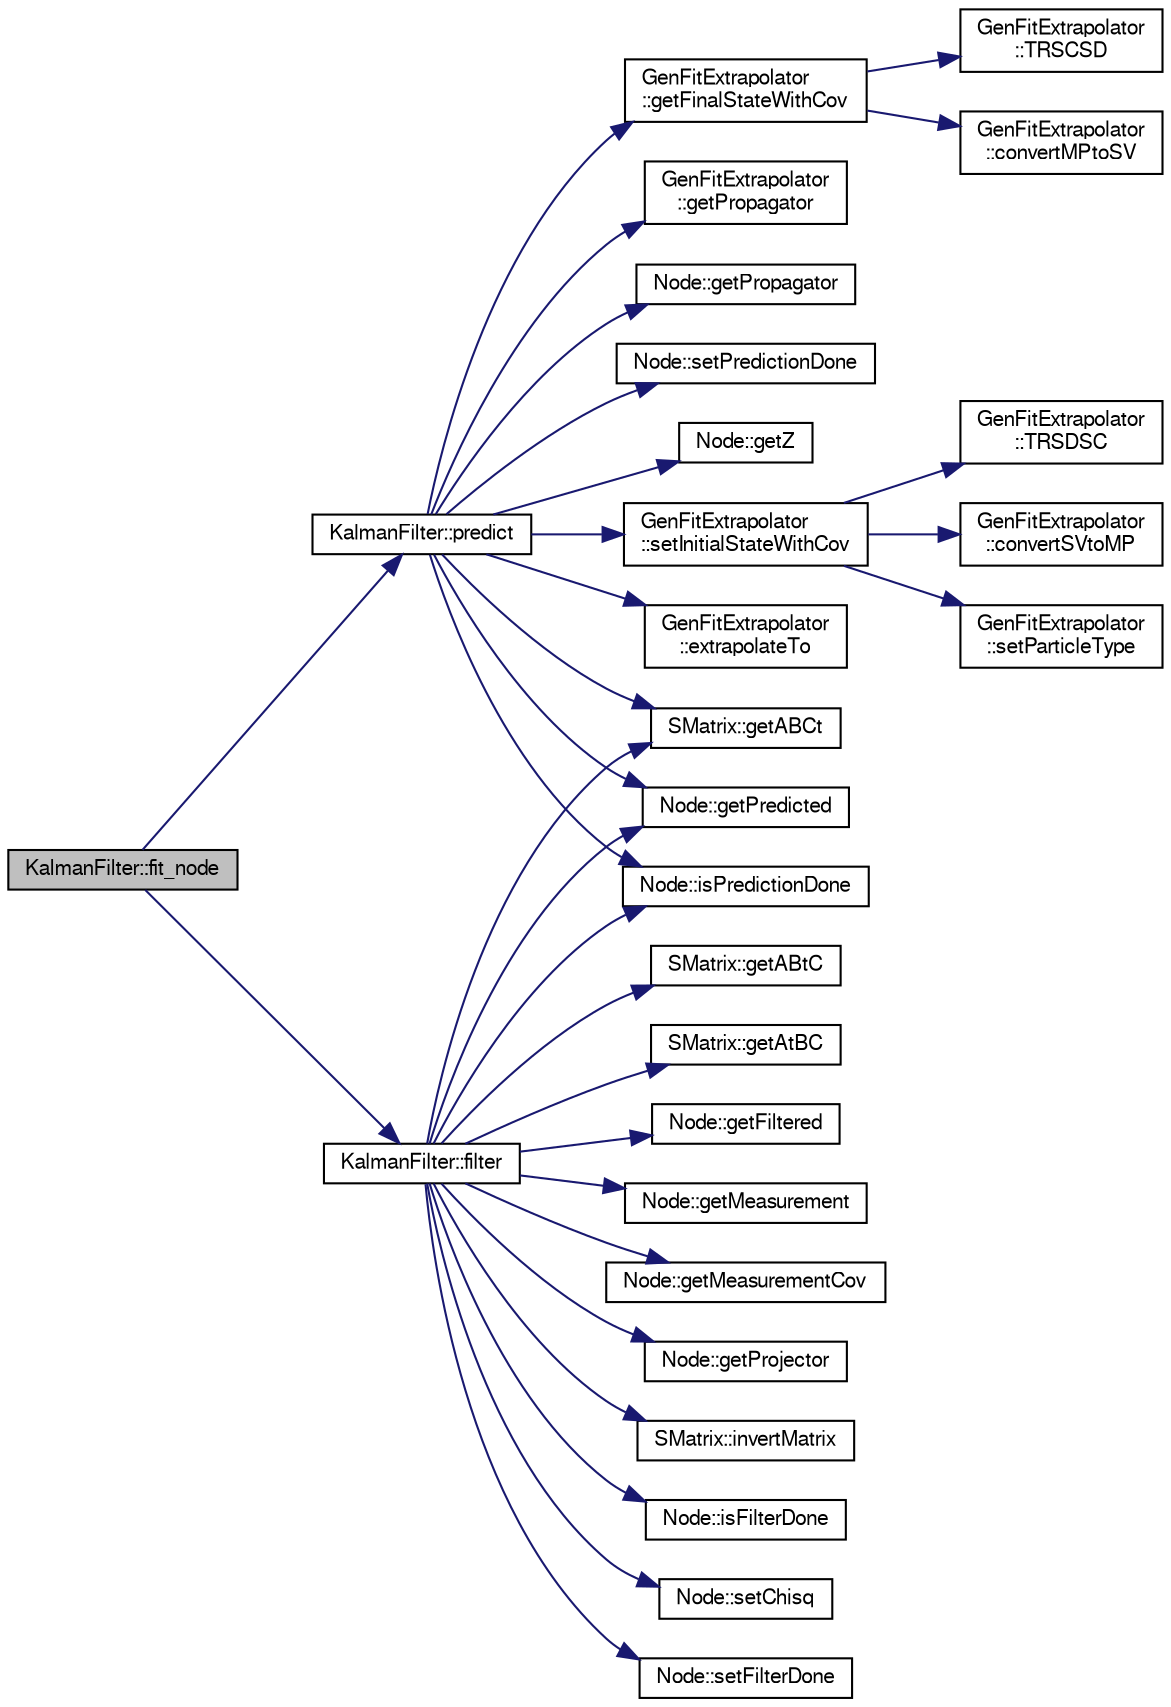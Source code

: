digraph "KalmanFilter::fit_node"
{
  bgcolor="transparent";
  edge [fontname="FreeSans",fontsize="10",labelfontname="FreeSans",labelfontsize="10"];
  node [fontname="FreeSans",fontsize="10",shape=record];
  rankdir="LR";
  Node1 [label="KalmanFilter::fit_node",height=0.2,width=0.4,color="black", fillcolor="grey75", style="filled" fontcolor="black"];
  Node1 -> Node2 [color="midnightblue",fontsize="10",style="solid",fontname="FreeSans"];
  Node2 [label="KalmanFilter::filter",height=0.2,width=0.4,color="black",URL="$d6/d2a/classKalmanFilter.html#a06b2c6aa660f89c5f30e164b0a29512c"];
  Node2 -> Node3 [color="midnightblue",fontsize="10",style="solid",fontname="FreeSans"];
  Node3 [label="SMatrix::getABCt",height=0.2,width=0.4,color="black",URL="$d9/db7/classSMatrix.html#a5b825aefb91608b827fbb652501eaecc"];
  Node2 -> Node4 [color="midnightblue",fontsize="10",style="solid",fontname="FreeSans"];
  Node4 [label="SMatrix::getABtC",height=0.2,width=0.4,color="black",URL="$d9/db7/classSMatrix.html#a03a7887eb40e088b798124c6cc6fe526"];
  Node2 -> Node5 [color="midnightblue",fontsize="10",style="solid",fontname="FreeSans"];
  Node5 [label="SMatrix::getAtBC",height=0.2,width=0.4,color="black",URL="$d9/db7/classSMatrix.html#a92895b3c0152de2335f0c60b6ccdc60e"];
  Node2 -> Node6 [color="midnightblue",fontsize="10",style="solid",fontname="FreeSans"];
  Node6 [label="Node::getFiltered",height=0.2,width=0.4,color="black",URL="$df/dd0/classNode.html#ab483dc1ccfa5a0dc9ba876ee9a2134c9"];
  Node2 -> Node7 [color="midnightblue",fontsize="10",style="solid",fontname="FreeSans"];
  Node7 [label="Node::getMeasurement",height=0.2,width=0.4,color="black",URL="$df/dd0/classNode.html#a4e6f7c1350b1445ca9b9221cb709dbcb"];
  Node2 -> Node8 [color="midnightblue",fontsize="10",style="solid",fontname="FreeSans"];
  Node8 [label="Node::getMeasurementCov",height=0.2,width=0.4,color="black",URL="$df/dd0/classNode.html#aba6dd9d4c392f430d1c93d4af381dbaa"];
  Node2 -> Node9 [color="midnightblue",fontsize="10",style="solid",fontname="FreeSans"];
  Node9 [label="Node::getPredicted",height=0.2,width=0.4,color="black",URL="$df/dd0/classNode.html#a49001f3ff76ccd0091837d333f8698f8",tooltip="Gets. "];
  Node2 -> Node10 [color="midnightblue",fontsize="10",style="solid",fontname="FreeSans"];
  Node10 [label="Node::getProjector",height=0.2,width=0.4,color="black",URL="$df/dd0/classNode.html#ab276ce7246c8434b058236346dc121fd"];
  Node2 -> Node11 [color="midnightblue",fontsize="10",style="solid",fontname="FreeSans"];
  Node11 [label="SMatrix::invertMatrix",height=0.2,width=0.4,color="black",URL="$d9/db7/classSMatrix.html#ac07d7810681bd4683b433c29187d7a5a"];
  Node2 -> Node12 [color="midnightblue",fontsize="10",style="solid",fontname="FreeSans"];
  Node12 [label="Node::isFilterDone",height=0.2,width=0.4,color="black",URL="$df/dd0/classNode.html#a35fb6b17a2553e4ff684f9cbd1e9a72c"];
  Node2 -> Node13 [color="midnightblue",fontsize="10",style="solid",fontname="FreeSans"];
  Node13 [label="Node::isPredictionDone",height=0.2,width=0.4,color="black",URL="$df/dd0/classNode.html#a85c7247d8b700b6e836479d7666467e4"];
  Node2 -> Node14 [color="midnightblue",fontsize="10",style="solid",fontname="FreeSans"];
  Node14 [label="Node::setChisq",height=0.2,width=0.4,color="black",URL="$df/dd0/classNode.html#a84513468a161f558e0722ad6585e7d2e"];
  Node2 -> Node15 [color="midnightblue",fontsize="10",style="solid",fontname="FreeSans"];
  Node15 [label="Node::setFilterDone",height=0.2,width=0.4,color="black",URL="$df/dd0/classNode.html#a4beaaa953c5b36787c115a33b8b22b08"];
  Node1 -> Node16 [color="midnightblue",fontsize="10",style="solid",fontname="FreeSans"];
  Node16 [label="KalmanFilter::predict",height=0.2,width=0.4,color="black",URL="$d6/d2a/classKalmanFilter.html#adfaf7ddeefb43919df6aee3f1e2638ae",tooltip="Kalman filter steps. "];
  Node16 -> Node13 [color="midnightblue",fontsize="10",style="solid",fontname="FreeSans"];
  Node16 -> Node17 [color="midnightblue",fontsize="10",style="solid",fontname="FreeSans"];
  Node17 [label="Node::getZ",height=0.2,width=0.4,color="black",URL="$df/dd0/classNode.html#ab26d80e97604621eab868ebacda71304"];
  Node16 -> Node18 [color="midnightblue",fontsize="10",style="solid",fontname="FreeSans"];
  Node18 [label="GenFitExtrapolator\l::setInitialStateWithCov",height=0.2,width=0.4,color="black",URL="$d1/d3d/classGenFitExtrapolator.html#af4266f5d426d735721763e75e530cd48",tooltip="Set input initial state parameters. "];
  Node18 -> Node19 [color="midnightblue",fontsize="10",style="solid",fontname="FreeSans"];
  Node19 [label="GenFitExtrapolator\l::convertSVtoMP",height=0.2,width=0.4,color="black",URL="$d1/d3d/classGenFitExtrapolator.html#a665990fee41ea5f21f14b8b8be2123e7",tooltip="Transformation between the state vector and the mom/pos. "];
  Node18 -> Node20 [color="midnightblue",fontsize="10",style="solid",fontname="FreeSans"];
  Node20 [label="GenFitExtrapolator\l::setParticleType",height=0.2,width=0.4,color="black",URL="$d1/d3d/classGenFitExtrapolator.html#a9dac444d8a4c8632bf60968fa5b929c3",tooltip="Set particle type. "];
  Node18 -> Node21 [color="midnightblue",fontsize="10",style="solid",fontname="FreeSans"];
  Node21 [label="GenFitExtrapolator\l::TRSDSC",height=0.2,width=0.4,color="black",URL="$d1/d3d/classGenFitExtrapolator.html#a96d70bf901dbf71f4772873a3b1df1b5"];
  Node16 -> Node22 [color="midnightblue",fontsize="10",style="solid",fontname="FreeSans"];
  Node22 [label="GenFitExtrapolator\l::extrapolateTo",height=0.2,width=0.4,color="black",URL="$d1/d3d/classGenFitExtrapolator.html#a7b1a68079d56beae96151d18c5166526"];
  Node16 -> Node9 [color="midnightblue",fontsize="10",style="solid",fontname="FreeSans"];
  Node16 -> Node23 [color="midnightblue",fontsize="10",style="solid",fontname="FreeSans"];
  Node23 [label="GenFitExtrapolator\l::getFinalStateWithCov",height=0.2,width=0.4,color="black",URL="$d1/d3d/classGenFitExtrapolator.html#af0f921bf2fe387759c642a9b7c348109",tooltip="Get the final state parameters and covariance. "];
  Node23 -> Node24 [color="midnightblue",fontsize="10",style="solid",fontname="FreeSans"];
  Node24 [label="GenFitExtrapolator\l::convertMPtoSV",height=0.2,width=0.4,color="black",URL="$d1/d3d/classGenFitExtrapolator.html#a555c962eb4a305b009e3a37069a57c63"];
  Node23 -> Node25 [color="midnightblue",fontsize="10",style="solid",fontname="FreeSans"];
  Node25 [label="GenFitExtrapolator\l::TRSCSD",height=0.2,width=0.4,color="black",URL="$d1/d3d/classGenFitExtrapolator.html#af89a02f2ed82e4444bae4662f07b1682"];
  Node16 -> Node26 [color="midnightblue",fontsize="10",style="solid",fontname="FreeSans"];
  Node26 [label="GenFitExtrapolator\l::getPropagator",height=0.2,width=0.4,color="black",URL="$d1/d3d/classGenFitExtrapolator.html#ac013889a915dded109c6b9fd236b31dd",tooltip="Get the propagator. "];
  Node16 -> Node27 [color="midnightblue",fontsize="10",style="solid",fontname="FreeSans"];
  Node27 [label="Node::getPropagator",height=0.2,width=0.4,color="black",URL="$df/dd0/classNode.html#aea3d844fd090737d8981ac1f6bbca3a7"];
  Node16 -> Node28 [color="midnightblue",fontsize="10",style="solid",fontname="FreeSans"];
  Node28 [label="Node::setPredictionDone",height=0.2,width=0.4,color="black",URL="$df/dd0/classNode.html#a10e8167a975add910020702519aaadb0"];
  Node16 -> Node3 [color="midnightblue",fontsize="10",style="solid",fontname="FreeSans"];
}
